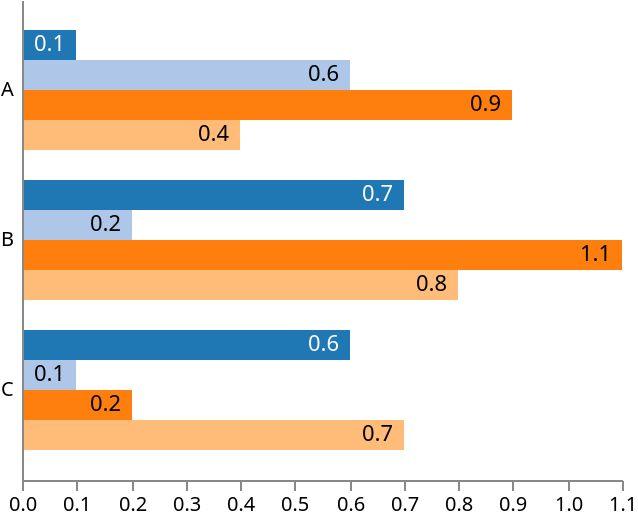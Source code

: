 {
  "$schema": "https://vega.github.io/schema/vega/v5.json",
  "width": 300,
  "height": 240,

  "data": [
    {
      "name": "table",
      "values": [
        {"category":"A", "position":0, "value":0.1},
        {"category":"A", "position":1, "value":0.6},
        {"category":"A", "position":2, "value":0.9},
        {"category":"A", "position":3, "value":0.4},
        {"category":"B", "position":0, "value":0.7},
        {"category":"B", "position":1, "value":0.2},
        {"category":"B", "position":2, "value":1.1},
        {"category":"B", "position":3, "value":0.8},
        {"category":"C", "position":0, "value":0.6},
        {"category":"C", "position":1, "value":0.1},
        {"category":"C", "position":2, "value":0.2},
        {"category":"C", "position":3, "value":0.7}
      ]
    }
  ],

  "scales": [
    {
      "name": "yscale",
      "type": "band",
      "domain": {"data": "table", "field": "category"},
      "range": "height",
      "padding": 0.2
    },
    {
      "name": "xscale",
      "type": "linear",
      "domain": {"data": "table", "field": "value"},
      "range": "width",
      "round": true,
      "zero": true,
      "nice": true
    },
    {
      "name": "color",
      "type": "ordinal",
      "domain": {"data": "table", "field": "position"},
      "range": {"scheme": "category20"}
    }
  ],

  "axes": [
    {"orient": "left", "scale": "yscale", "ticks": false, "labelPadding": 4, "zindex": 1},
    {"orient": "bottom", "scale": "xscale"}
  ],

  "marks": [
    {
      "type": "group",

      "from": {
        "facet": {
          "data": "table",
          "name": "facet",
          "groupby": "category"
        }
      },

      "encode": {
        "enter": {
          "y": {"scale": "yscale", "field": "category"}
        }
      },

      "signals": [
        {"name": "height", "update": "bandwidth('yscale')"}
      ],

      "scales": [
        {
          "name": "pos",
          "type": "band",
          "range": "height",
          "domain": {"data": "facet", "field": "position"}
        }
      ],

      "marks": [
        {
          "type": "group",
          "enabled": false,
          "marks": [
              {
                "name": "bars",
                "from": {"data": "facet"},
                "type": "rect",
                "encode": {
                  "enter": {
                    "y": {"scale": "pos", "field": "position"},
                    "height": {"scale": "pos", "band": 1},
                    "x": {"scale": "xscale", "field": "value"},
                    "x2": {"scale": "xscale", "value": 0},
                    "fill": {"scale": "color", "field": "position"}
                  }
                }
              },
              {
                "type": "text",
                "from": {"data": "bars"},
                "encode": {
                  "enter": {
                    "x": {"field": "x2", "offset": -5},
                    "y": {"field": "y", "offset": {"field": "height", "mult": 0.5}},
                    "fill": [
                      {"test": "contrast('white', datum.fill) > contrast('black', datum.fill)", "value": "white"},
                      {"value": "black"}
                    ],
                    "align": {"value": "right"},
                    "baseline": {"value": "middle"},
                    "text": {"field": "datum.value"}
                  }
                }
              }
          ]
        }
      ]
    }
  ]
}
